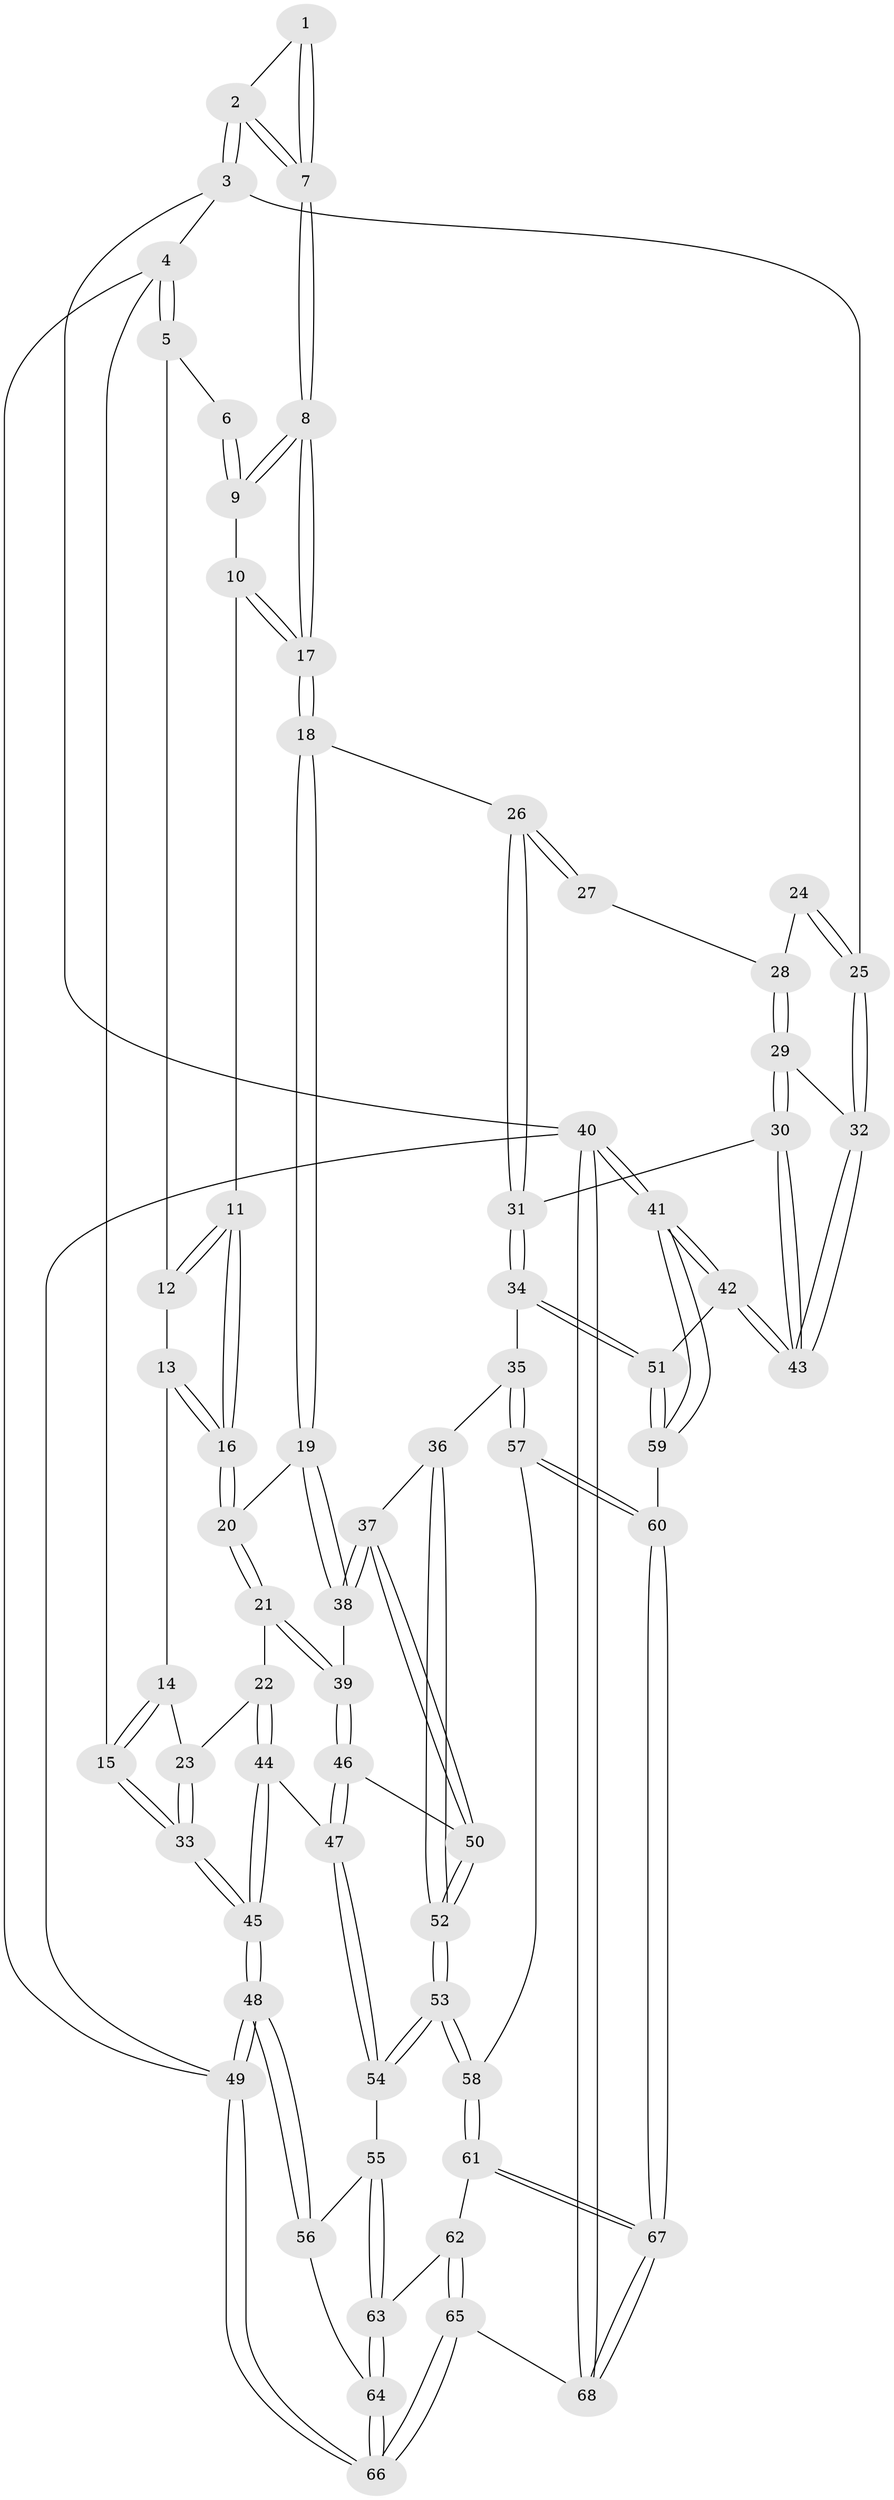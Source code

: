 // Generated by graph-tools (version 1.1) at 2025/11/02/27/25 16:11:54]
// undirected, 68 vertices, 167 edges
graph export_dot {
graph [start="1"]
  node [color=gray90,style=filled];
  1 [pos="+0.6317898424297751+0"];
  2 [pos="+1+0"];
  3 [pos="+1+0"];
  4 [pos="+0+0"];
  5 [pos="+0.23107918664009822+0"];
  6 [pos="+0.33918228691941854+0"];
  7 [pos="+0.616566783309114+0.17509639474737784"];
  8 [pos="+0.6137329653421414+0.18607563950315514"];
  9 [pos="+0.4132198045667424+0"];
  10 [pos="+0.37666146455150695+0.143942065632402"];
  11 [pos="+0.36817591745704065+0.14773243610798456"];
  12 [pos="+0.23684134825115166+0"];
  13 [pos="+0.21773164255567531+0.10871690284228888"];
  14 [pos="+0.16258220153402142+0.16315486828631215"];
  15 [pos="+0+0"];
  16 [pos="+0.33016306327509165+0.18173832103348658"];
  17 [pos="+0.6149739995487001+0.20398654419480702"];
  18 [pos="+0.6273796656469098+0.23548362763021957"];
  19 [pos="+0.6035475706525391+0.26628428693879713"];
  20 [pos="+0.3184301395771824+0.2542786689902523"];
  21 [pos="+0.24985579910347958+0.3526118434802895"];
  22 [pos="+0.23683889968675995+0.3525586129637572"];
  23 [pos="+0.17197285738795468+0.3051009959082769"];
  24 [pos="+1+0"];
  25 [pos="+1+0"];
  26 [pos="+0.6303009769827026+0.23606624545726726"];
  27 [pos="+0.7625743200274832+0.21491971207119984"];
  28 [pos="+0.9062815977611621+0.3255865087221911"];
  29 [pos="+0.9066925205857442+0.326762795167936"];
  30 [pos="+0.8780418893641425+0.4981766558748058"];
  31 [pos="+0.8527021021001303+0.508873636360418"];
  32 [pos="+1+0.3483425842953072"];
  33 [pos="+0+0.30992342241651905"];
  34 [pos="+0.762836902106664+0.6184235245712763"];
  35 [pos="+0.7288480062624059+0.6220949514837187"];
  36 [pos="+0.5681498356499672+0.5202325817204442"];
  37 [pos="+0.5612337004751264+0.5079980861200706"];
  38 [pos="+0.5340063007076766+0.40939689610581104"];
  39 [pos="+0.3338137161007734+0.41410310312688225"];
  40 [pos="+1+1"];
  41 [pos="+1+1"];
  42 [pos="+1+0.5661716589762448"];
  43 [pos="+1+0.5405594784038614"];
  44 [pos="+0.10915170316459052+0.5497699252585643"];
  45 [pos="+0+0.5143322253848789"];
  46 [pos="+0.32224670774065844+0.5912401317787497"];
  47 [pos="+0.1987823854587554+0.6544752995318552"];
  48 [pos="+0+0.7818107874057793"];
  49 [pos="+0+1"];
  50 [pos="+0.33024028838215813+0.5944238730051472"];
  51 [pos="+0.85866100136897+0.7440429281557033"];
  52 [pos="+0.4502182470653433+0.7051045152076293"];
  53 [pos="+0.46035208127524563+0.7921149937551906"];
  54 [pos="+0.19482338857113082+0.7131699034626675"];
  55 [pos="+0.18459561292169402+0.7338778984437082"];
  56 [pos="+0+0.8084633427162512"];
  57 [pos="+0.7018458857081946+0.6606499458969892"];
  58 [pos="+0.4763570591411515+0.8223440595885"];
  59 [pos="+0.8834268638164965+0.8310275273396381"];
  60 [pos="+0.6816425283878426+0.9338248071223624"];
  61 [pos="+0.47684927654260423+0.8384618721662483"];
  62 [pos="+0.28968113220605995+0.8887009032886289"];
  63 [pos="+0.21905658003846715+0.8655719441410811"];
  64 [pos="+0.13897923348511532+0.9683495690500448"];
  65 [pos="+0.3418739541050957+1"];
  66 [pos="+0.12010671498306173+1"];
  67 [pos="+0.5831897606365599+1"];
  68 [pos="+0.5804473708907815+1"];
  1 -- 2;
  1 -- 7;
  1 -- 7;
  2 -- 3;
  2 -- 3;
  2 -- 7;
  2 -- 7;
  3 -- 4;
  3 -- 25;
  3 -- 40;
  4 -- 5;
  4 -- 5;
  4 -- 15;
  4 -- 49;
  5 -- 6;
  5 -- 12;
  6 -- 9;
  6 -- 9;
  7 -- 8;
  7 -- 8;
  8 -- 9;
  8 -- 9;
  8 -- 17;
  8 -- 17;
  9 -- 10;
  10 -- 11;
  10 -- 17;
  10 -- 17;
  11 -- 12;
  11 -- 12;
  11 -- 16;
  11 -- 16;
  12 -- 13;
  13 -- 14;
  13 -- 16;
  13 -- 16;
  14 -- 15;
  14 -- 15;
  14 -- 23;
  15 -- 33;
  15 -- 33;
  16 -- 20;
  16 -- 20;
  17 -- 18;
  17 -- 18;
  18 -- 19;
  18 -- 19;
  18 -- 26;
  19 -- 20;
  19 -- 38;
  19 -- 38;
  20 -- 21;
  20 -- 21;
  21 -- 22;
  21 -- 39;
  21 -- 39;
  22 -- 23;
  22 -- 44;
  22 -- 44;
  23 -- 33;
  23 -- 33;
  24 -- 25;
  24 -- 25;
  24 -- 28;
  25 -- 32;
  25 -- 32;
  26 -- 27;
  26 -- 27;
  26 -- 31;
  26 -- 31;
  27 -- 28;
  28 -- 29;
  28 -- 29;
  29 -- 30;
  29 -- 30;
  29 -- 32;
  30 -- 31;
  30 -- 43;
  30 -- 43;
  31 -- 34;
  31 -- 34;
  32 -- 43;
  32 -- 43;
  33 -- 45;
  33 -- 45;
  34 -- 35;
  34 -- 51;
  34 -- 51;
  35 -- 36;
  35 -- 57;
  35 -- 57;
  36 -- 37;
  36 -- 52;
  36 -- 52;
  37 -- 38;
  37 -- 38;
  37 -- 50;
  37 -- 50;
  38 -- 39;
  39 -- 46;
  39 -- 46;
  40 -- 41;
  40 -- 41;
  40 -- 68;
  40 -- 68;
  40 -- 49;
  41 -- 42;
  41 -- 42;
  41 -- 59;
  41 -- 59;
  42 -- 43;
  42 -- 43;
  42 -- 51;
  44 -- 45;
  44 -- 45;
  44 -- 47;
  45 -- 48;
  45 -- 48;
  46 -- 47;
  46 -- 47;
  46 -- 50;
  47 -- 54;
  47 -- 54;
  48 -- 49;
  48 -- 49;
  48 -- 56;
  48 -- 56;
  49 -- 66;
  49 -- 66;
  50 -- 52;
  50 -- 52;
  51 -- 59;
  51 -- 59;
  52 -- 53;
  52 -- 53;
  53 -- 54;
  53 -- 54;
  53 -- 58;
  53 -- 58;
  54 -- 55;
  55 -- 56;
  55 -- 63;
  55 -- 63;
  56 -- 64;
  57 -- 58;
  57 -- 60;
  57 -- 60;
  58 -- 61;
  58 -- 61;
  59 -- 60;
  60 -- 67;
  60 -- 67;
  61 -- 62;
  61 -- 67;
  61 -- 67;
  62 -- 63;
  62 -- 65;
  62 -- 65;
  63 -- 64;
  63 -- 64;
  64 -- 66;
  64 -- 66;
  65 -- 66;
  65 -- 66;
  65 -- 68;
  67 -- 68;
  67 -- 68;
}
